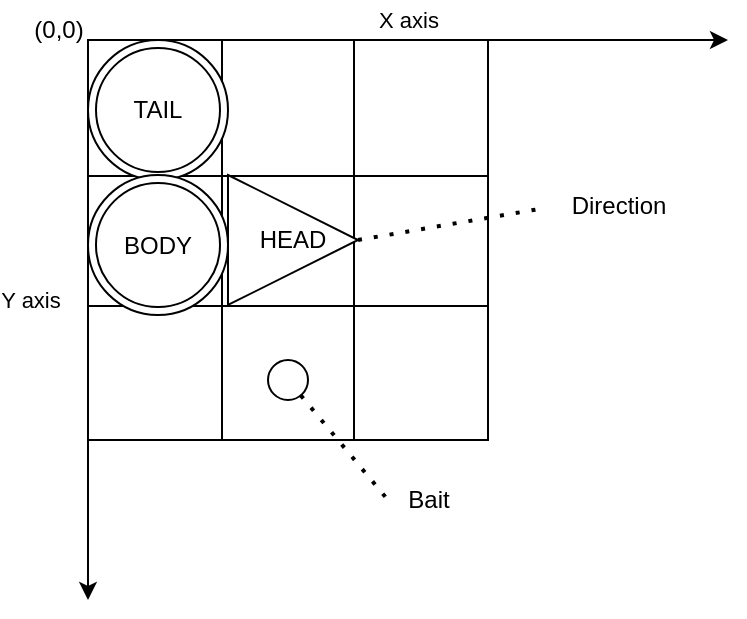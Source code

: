 <mxfile>
    <diagram id="5GaI_oK8a3KwGUuNLqBw" name="Page-1">
        <mxGraphModel dx="773" dy="647" grid="1" gridSize="10" guides="1" tooltips="1" connect="1" arrows="1" fold="1" page="1" pageScale="1" pageWidth="850" pageHeight="1100" math="0" shadow="0">
            <root>
                <mxCell id="0"/>
                <mxCell id="1" parent="0"/>
                <mxCell id="2" value="" style="shape=table;html=1;whiteSpace=wrap;startSize=0;container=1;collapsible=0;childLayout=tableLayout;" vertex="1" parent="1">
                    <mxGeometry x="160" y="200" width="200" height="200" as="geometry"/>
                </mxCell>
                <mxCell id="3" value="" style="shape=tableRow;horizontal=0;startSize=0;swimlaneHead=0;swimlaneBody=0;top=0;left=0;bottom=0;right=0;collapsible=0;dropTarget=0;fillColor=none;points=[[0,0.5],[1,0.5]];portConstraint=eastwest;" vertex="1" parent="2">
                    <mxGeometry width="200" height="68" as="geometry"/>
                </mxCell>
                <mxCell id="4" value="" style="shape=partialRectangle;html=1;whiteSpace=wrap;connectable=0;fillColor=none;top=0;left=0;bottom=0;right=0;overflow=hidden;" vertex="1" parent="3">
                    <mxGeometry width="67" height="68" as="geometry">
                        <mxRectangle width="67" height="68" as="alternateBounds"/>
                    </mxGeometry>
                </mxCell>
                <mxCell id="5" value="" style="shape=partialRectangle;html=1;whiteSpace=wrap;connectable=0;fillColor=none;top=0;left=0;bottom=0;right=0;overflow=hidden;" vertex="1" parent="3">
                    <mxGeometry x="67" width="66" height="68" as="geometry">
                        <mxRectangle width="66" height="68" as="alternateBounds"/>
                    </mxGeometry>
                </mxCell>
                <mxCell id="6" value="" style="shape=partialRectangle;html=1;whiteSpace=wrap;connectable=0;fillColor=none;top=0;left=0;bottom=0;right=0;overflow=hidden;" vertex="1" parent="3">
                    <mxGeometry x="133" width="67" height="68" as="geometry">
                        <mxRectangle width="67" height="68" as="alternateBounds"/>
                    </mxGeometry>
                </mxCell>
                <mxCell id="7" value="" style="shape=tableRow;horizontal=0;startSize=0;swimlaneHead=0;swimlaneBody=0;top=0;left=0;bottom=0;right=0;collapsible=0;dropTarget=0;fillColor=none;points=[[0,0.5],[1,0.5]];portConstraint=eastwest;" vertex="1" parent="2">
                    <mxGeometry y="68" width="200" height="65" as="geometry"/>
                </mxCell>
                <mxCell id="9" value="" style="shape=partialRectangle;html=1;whiteSpace=wrap;connectable=0;fillColor=none;top=0;left=0;bottom=0;right=0;overflow=hidden;" vertex="1" parent="7">
                    <mxGeometry width="67" height="65" as="geometry">
                        <mxRectangle width="67" height="65" as="alternateBounds"/>
                    </mxGeometry>
                </mxCell>
                <mxCell id="8" value="" style="shape=partialRectangle;html=1;whiteSpace=wrap;connectable=0;fillColor=none;top=0;left=0;bottom=0;right=0;overflow=hidden;" vertex="1" parent="7">
                    <mxGeometry x="67" width="66" height="65" as="geometry">
                        <mxRectangle width="66" height="65" as="alternateBounds"/>
                    </mxGeometry>
                </mxCell>
                <mxCell id="10" value="" style="shape=partialRectangle;html=1;whiteSpace=wrap;connectable=0;fillColor=none;top=0;left=0;bottom=0;right=0;overflow=hidden;" vertex="1" parent="7">
                    <mxGeometry x="133" width="67" height="65" as="geometry">
                        <mxRectangle width="67" height="65" as="alternateBounds"/>
                    </mxGeometry>
                </mxCell>
                <mxCell id="11" value="" style="shape=tableRow;horizontal=0;startSize=0;swimlaneHead=0;swimlaneBody=0;top=0;left=0;bottom=0;right=0;collapsible=0;dropTarget=0;fillColor=none;points=[[0,0.5],[1,0.5]];portConstraint=eastwest;" vertex="1" parent="2">
                    <mxGeometry y="133" width="200" height="67" as="geometry"/>
                </mxCell>
                <mxCell id="12" value="" style="shape=partialRectangle;html=1;whiteSpace=wrap;connectable=0;fillColor=none;top=0;left=0;bottom=0;right=0;overflow=hidden;" vertex="1" parent="11">
                    <mxGeometry width="67" height="67" as="geometry">
                        <mxRectangle width="67" height="67" as="alternateBounds"/>
                    </mxGeometry>
                </mxCell>
                <mxCell id="13" value="" style="shape=partialRectangle;html=1;whiteSpace=wrap;connectable=0;fillColor=none;top=0;left=0;bottom=0;right=0;overflow=hidden;" vertex="1" parent="11">
                    <mxGeometry x="67" width="66" height="67" as="geometry">
                        <mxRectangle width="66" height="67" as="alternateBounds"/>
                    </mxGeometry>
                </mxCell>
                <mxCell id="14" value="" style="shape=partialRectangle;html=1;whiteSpace=wrap;connectable=0;fillColor=none;top=0;left=0;bottom=0;right=0;overflow=hidden;pointerEvents=1;" vertex="1" parent="11">
                    <mxGeometry x="133" width="67" height="67" as="geometry">
                        <mxRectangle width="67" height="67" as="alternateBounds"/>
                    </mxGeometry>
                </mxCell>
                <mxCell id="19" value="TAIL" style="ellipse;shape=doubleEllipse;whiteSpace=wrap;html=1;aspect=fixed;" vertex="1" parent="1">
                    <mxGeometry x="160" y="200" width="70" height="70" as="geometry"/>
                </mxCell>
                <mxCell id="20" value="BODY" style="ellipse;shape=doubleEllipse;whiteSpace=wrap;html=1;aspect=fixed;" vertex="1" parent="1">
                    <mxGeometry x="160" y="267.5" width="70" height="70" as="geometry"/>
                </mxCell>
                <mxCell id="24" value="HEAD" style="triangle;whiteSpace=wrap;html=1;rotation=0;" vertex="1" parent="1">
                    <mxGeometry x="230" y="267.5" width="65" height="65" as="geometry"/>
                </mxCell>
                <mxCell id="25" value="" style="endArrow=none;dashed=1;html=1;dashPattern=1 3;strokeWidth=2;exitX=1;exitY=0.5;exitDx=0;exitDy=0;entryX=-0.048;entryY=0.561;entryDx=0;entryDy=0;entryPerimeter=0;" edge="1" parent="1" source="24" target="26">
                    <mxGeometry width="50" height="50" relative="1" as="geometry">
                        <mxPoint x="440" y="267.5" as="sourcePoint"/>
                        <mxPoint x="440" y="200" as="targetPoint"/>
                    </mxGeometry>
                </mxCell>
                <mxCell id="26" value="Direction" style="text;html=1;align=center;verticalAlign=middle;resizable=0;points=[];autosize=1;strokeColor=none;fillColor=none;" vertex="1" parent="1">
                    <mxGeometry x="390" y="267.5" width="70" height="30" as="geometry"/>
                </mxCell>
                <mxCell id="27" value="X axis" style="endArrow=classic;html=1;" edge="1" parent="1">
                    <mxGeometry y="10" width="50" height="50" relative="1" as="geometry">
                        <mxPoint x="160" y="200" as="sourcePoint"/>
                        <mxPoint x="480" y="200" as="targetPoint"/>
                        <mxPoint as="offset"/>
                    </mxGeometry>
                </mxCell>
                <mxCell id="28" value="Y axis" style="endArrow=classic;html=1;" edge="1" parent="1">
                    <mxGeometry x="-0.076" y="-29" width="50" height="50" relative="1" as="geometry">
                        <mxPoint x="160" y="200" as="sourcePoint"/>
                        <mxPoint x="160" y="480" as="targetPoint"/>
                        <mxPoint as="offset"/>
                    </mxGeometry>
                </mxCell>
                <mxCell id="29" value="(0,0)" style="text;html=1;align=center;verticalAlign=middle;resizable=0;points=[];autosize=1;strokeColor=none;fillColor=none;" vertex="1" parent="1">
                    <mxGeometry x="120" y="180" width="50" height="30" as="geometry"/>
                </mxCell>
                <mxCell id="31" value="" style="ellipse;whiteSpace=wrap;html=1;aspect=fixed;" vertex="1" parent="1">
                    <mxGeometry x="250" y="360" width="20" height="20" as="geometry"/>
                </mxCell>
                <mxCell id="32" value="" style="endArrow=none;dashed=1;html=1;dashPattern=1 3;strokeWidth=2;" edge="1" parent="1" source="31">
                    <mxGeometry width="50" height="50" relative="1" as="geometry">
                        <mxPoint x="280" y="360" as="sourcePoint"/>
                        <mxPoint x="310" y="430" as="targetPoint"/>
                    </mxGeometry>
                </mxCell>
                <mxCell id="33" value="Bait" style="text;html=1;align=center;verticalAlign=middle;resizable=0;points=[];autosize=1;strokeColor=none;fillColor=none;" vertex="1" parent="1">
                    <mxGeometry x="310" y="415" width="40" height="30" as="geometry"/>
                </mxCell>
            </root>
        </mxGraphModel>
    </diagram>
</mxfile>
